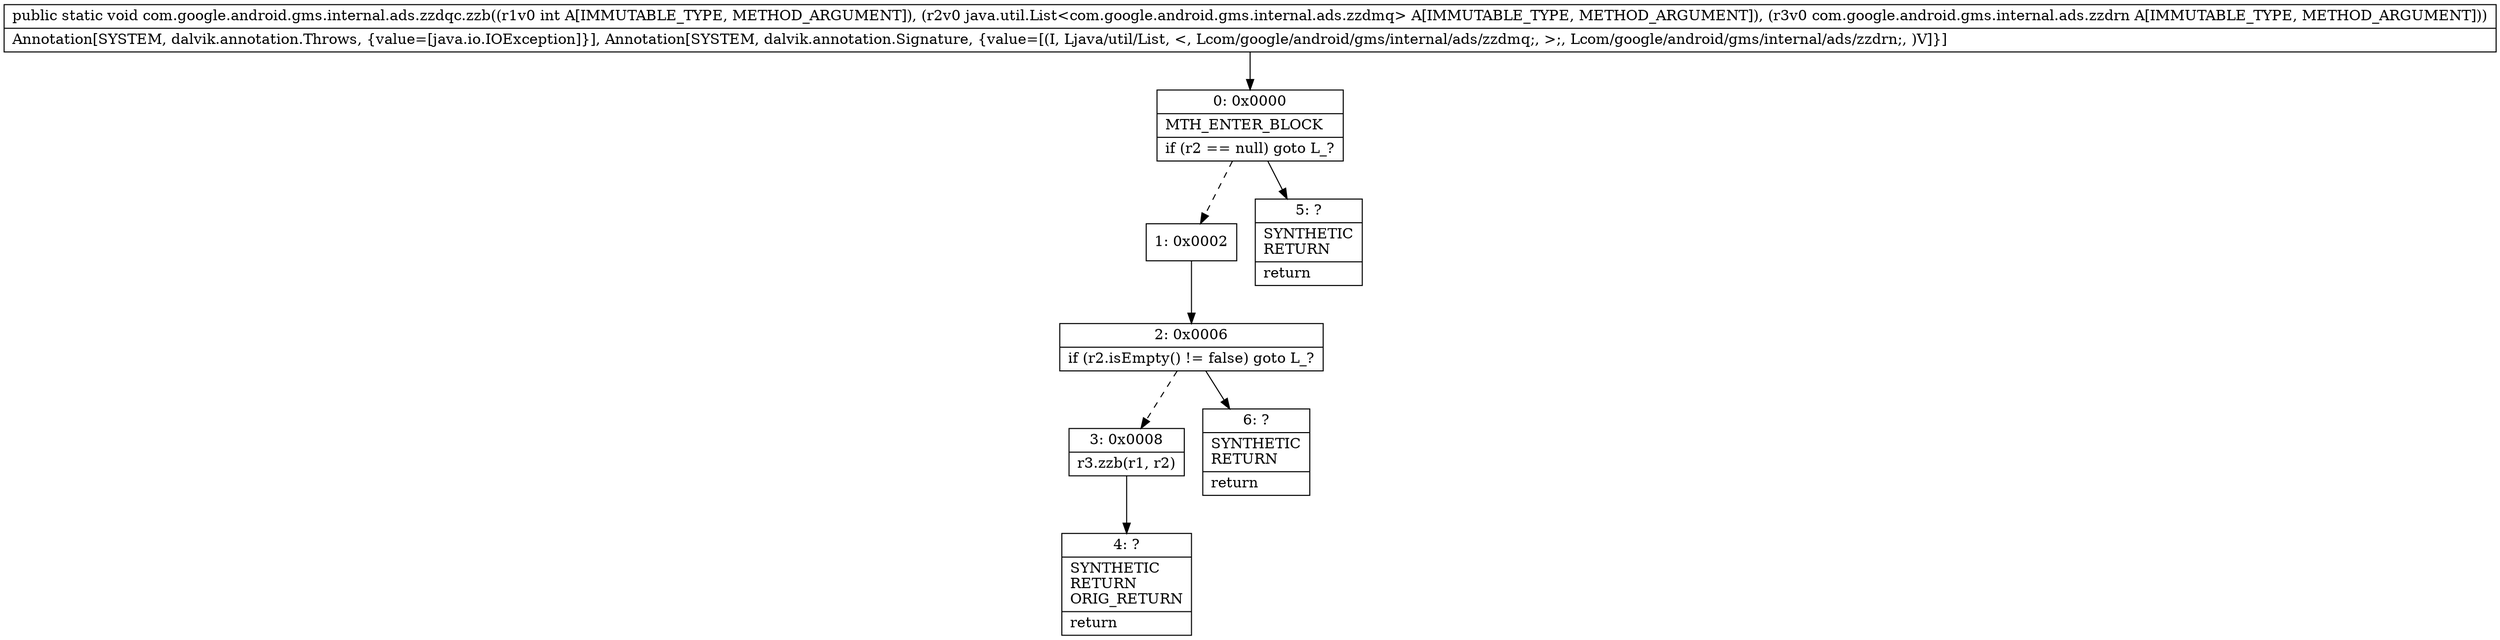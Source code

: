 digraph "CFG forcom.google.android.gms.internal.ads.zzdqc.zzb(ILjava\/util\/List;Lcom\/google\/android\/gms\/internal\/ads\/zzdrn;)V" {
Node_0 [shape=record,label="{0\:\ 0x0000|MTH_ENTER_BLOCK\l|if (r2 == null) goto L_?\l}"];
Node_1 [shape=record,label="{1\:\ 0x0002}"];
Node_2 [shape=record,label="{2\:\ 0x0006|if (r2.isEmpty() != false) goto L_?\l}"];
Node_3 [shape=record,label="{3\:\ 0x0008|r3.zzb(r1, r2)\l}"];
Node_4 [shape=record,label="{4\:\ ?|SYNTHETIC\lRETURN\lORIG_RETURN\l|return\l}"];
Node_5 [shape=record,label="{5\:\ ?|SYNTHETIC\lRETURN\l|return\l}"];
Node_6 [shape=record,label="{6\:\ ?|SYNTHETIC\lRETURN\l|return\l}"];
MethodNode[shape=record,label="{public static void com.google.android.gms.internal.ads.zzdqc.zzb((r1v0 int A[IMMUTABLE_TYPE, METHOD_ARGUMENT]), (r2v0 java.util.List\<com.google.android.gms.internal.ads.zzdmq\> A[IMMUTABLE_TYPE, METHOD_ARGUMENT]), (r3v0 com.google.android.gms.internal.ads.zzdrn A[IMMUTABLE_TYPE, METHOD_ARGUMENT]))  | Annotation[SYSTEM, dalvik.annotation.Throws, \{value=[java.io.IOException]\}], Annotation[SYSTEM, dalvik.annotation.Signature, \{value=[(I, Ljava\/util\/List, \<, Lcom\/google\/android\/gms\/internal\/ads\/zzdmq;, \>;, Lcom\/google\/android\/gms\/internal\/ads\/zzdrn;, )V]\}]\l}"];
MethodNode -> Node_0;
Node_0 -> Node_1[style=dashed];
Node_0 -> Node_5;
Node_1 -> Node_2;
Node_2 -> Node_3[style=dashed];
Node_2 -> Node_6;
Node_3 -> Node_4;
}

